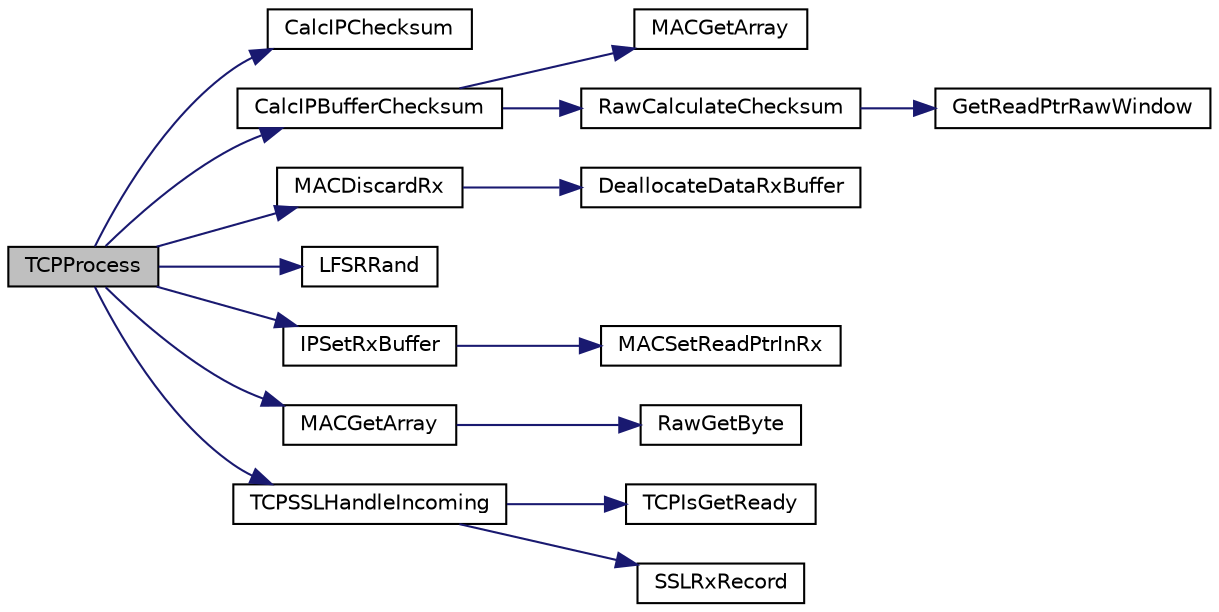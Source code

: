 digraph "TCPProcess"
{
  edge [fontname="Helvetica",fontsize="10",labelfontname="Helvetica",labelfontsize="10"];
  node [fontname="Helvetica",fontsize="10",shape=record];
  rankdir="LR";
  Node1 [label="TCPProcess",height=0.2,width=0.4,color="black", fillcolor="grey75", style="filled", fontcolor="black"];
  Node1 -> Node2 [color="midnightblue",fontsize="10",style="solid",fontname="Helvetica"];
  Node2 [label="CalcIPChecksum",height=0.2,width=0.4,color="black", fillcolor="white", style="filled",URL="$_helpers_8h.html#a9274752ec58a3cc6b2a9518a6e417fc3"];
  Node1 -> Node3 [color="midnightblue",fontsize="10",style="solid",fontname="Helvetica"];
  Node3 [label="CalcIPBufferChecksum",height=0.2,width=0.4,color="black", fillcolor="white", style="filled",URL="$_m_a_c_8h.html#af14a0a88eef0ca101814acf1157f42a3"];
  Node3 -> Node4 [color="midnightblue",fontsize="10",style="solid",fontname="Helvetica"];
  Node4 [label="MACGetArray",height=0.2,width=0.4,color="black", fillcolor="white", style="filled",URL="$_e_n_c28_j60_8c.html#a89d13e85195c0d00f308194305845016"];
  Node3 -> Node5 [color="midnightblue",fontsize="10",style="solid",fontname="Helvetica"];
  Node5 [label="RawCalculateChecksum",height=0.2,width=0.4,color="black", fillcolor="white", style="filled",URL="$_w_f_mac__24_g_8c.html#a2e5031b0e0826a0f5db5135eb755ae32"];
  Node5 -> Node6 [color="midnightblue",fontsize="10",style="solid",fontname="Helvetica"];
  Node6 [label="GetReadPtrRawWindow",height=0.2,width=0.4,color="black", fillcolor="white", style="filled",URL="$_w_f_driver_raw__24_g_8c.html#ae462dfa5314eeb1b58cf6cca8fa7ad3e"];
  Node1 -> Node7 [color="midnightblue",fontsize="10",style="solid",fontname="Helvetica"];
  Node7 [label="MACDiscardRx",height=0.2,width=0.4,color="black", fillcolor="white", style="filled",URL="$_m_a_c_8h.html#a6f0a2614cde1253e6edcc78d1a069b79"];
  Node7 -> Node8 [color="midnightblue",fontsize="10",style="solid",fontname="Helvetica"];
  Node8 [label="DeallocateDataRxBuffer",height=0.2,width=0.4,color="black", fillcolor="white", style="filled",URL="$_w_f_raw_8h.html#a61c8aa69bc80ab5110a6b84d50bacced"];
  Node1 -> Node9 [color="midnightblue",fontsize="10",style="solid",fontname="Helvetica"];
  Node9 [label="LFSRRand",height=0.2,width=0.4,color="black", fillcolor="white", style="filled",URL="$_helpers_8h.html#aa96b3af9ccf2d7d2a4558708b90981cd"];
  Node1 -> Node10 [color="midnightblue",fontsize="10",style="solid",fontname="Helvetica"];
  Node10 [label="IPSetRxBuffer",height=0.2,width=0.4,color="black", fillcolor="white", style="filled",URL="$_i_p_8h.html#a33cd719865ee57f9591c92a63e74d59f"];
  Node10 -> Node11 [color="midnightblue",fontsize="10",style="solid",fontname="Helvetica"];
  Node11 [label="MACSetReadPtrInRx",height=0.2,width=0.4,color="black", fillcolor="white", style="filled",URL="$_m_a_c_8h.html#aa73b1ce45818243c98e3efd00b9f4bd9"];
  Node1 -> Node12 [color="midnightblue",fontsize="10",style="solid",fontname="Helvetica"];
  Node12 [label="MACGetArray",height=0.2,width=0.4,color="black", fillcolor="white", style="filled",URL="$_m_a_c_8h.html#a89d13e85195c0d00f308194305845016"];
  Node12 -> Node13 [color="midnightblue",fontsize="10",style="solid",fontname="Helvetica"];
  Node13 [label="RawGetByte",height=0.2,width=0.4,color="black", fillcolor="white", style="filled",URL="$_w_f_raw_8h.html#a0f9f450b78d964f8b34c2f3d50472527"];
  Node1 -> Node14 [color="midnightblue",fontsize="10",style="solid",fontname="Helvetica"];
  Node14 [label="TCPSSLHandleIncoming",height=0.2,width=0.4,color="black", fillcolor="white", style="filled",URL="$_t_c_p_8c.html#ad03097c0020aa6abe8446835dde60c9a"];
  Node14 -> Node15 [color="midnightblue",fontsize="10",style="solid",fontname="Helvetica"];
  Node15 [label="TCPIsGetReady",height=0.2,width=0.4,color="black", fillcolor="white", style="filled",URL="$_t_c_p_8c.html#a9fbb66288f62395d4b85180958dc3f85"];
  Node14 -> Node16 [color="midnightblue",fontsize="10",style="solid",fontname="Helvetica"];
  Node16 [label="SSLRxRecord",height=0.2,width=0.4,color="black", fillcolor="white", style="filled",URL="$_s_s_l_8h.html#a5efb945b370a663ad5e0b882ff1c878f"];
}
